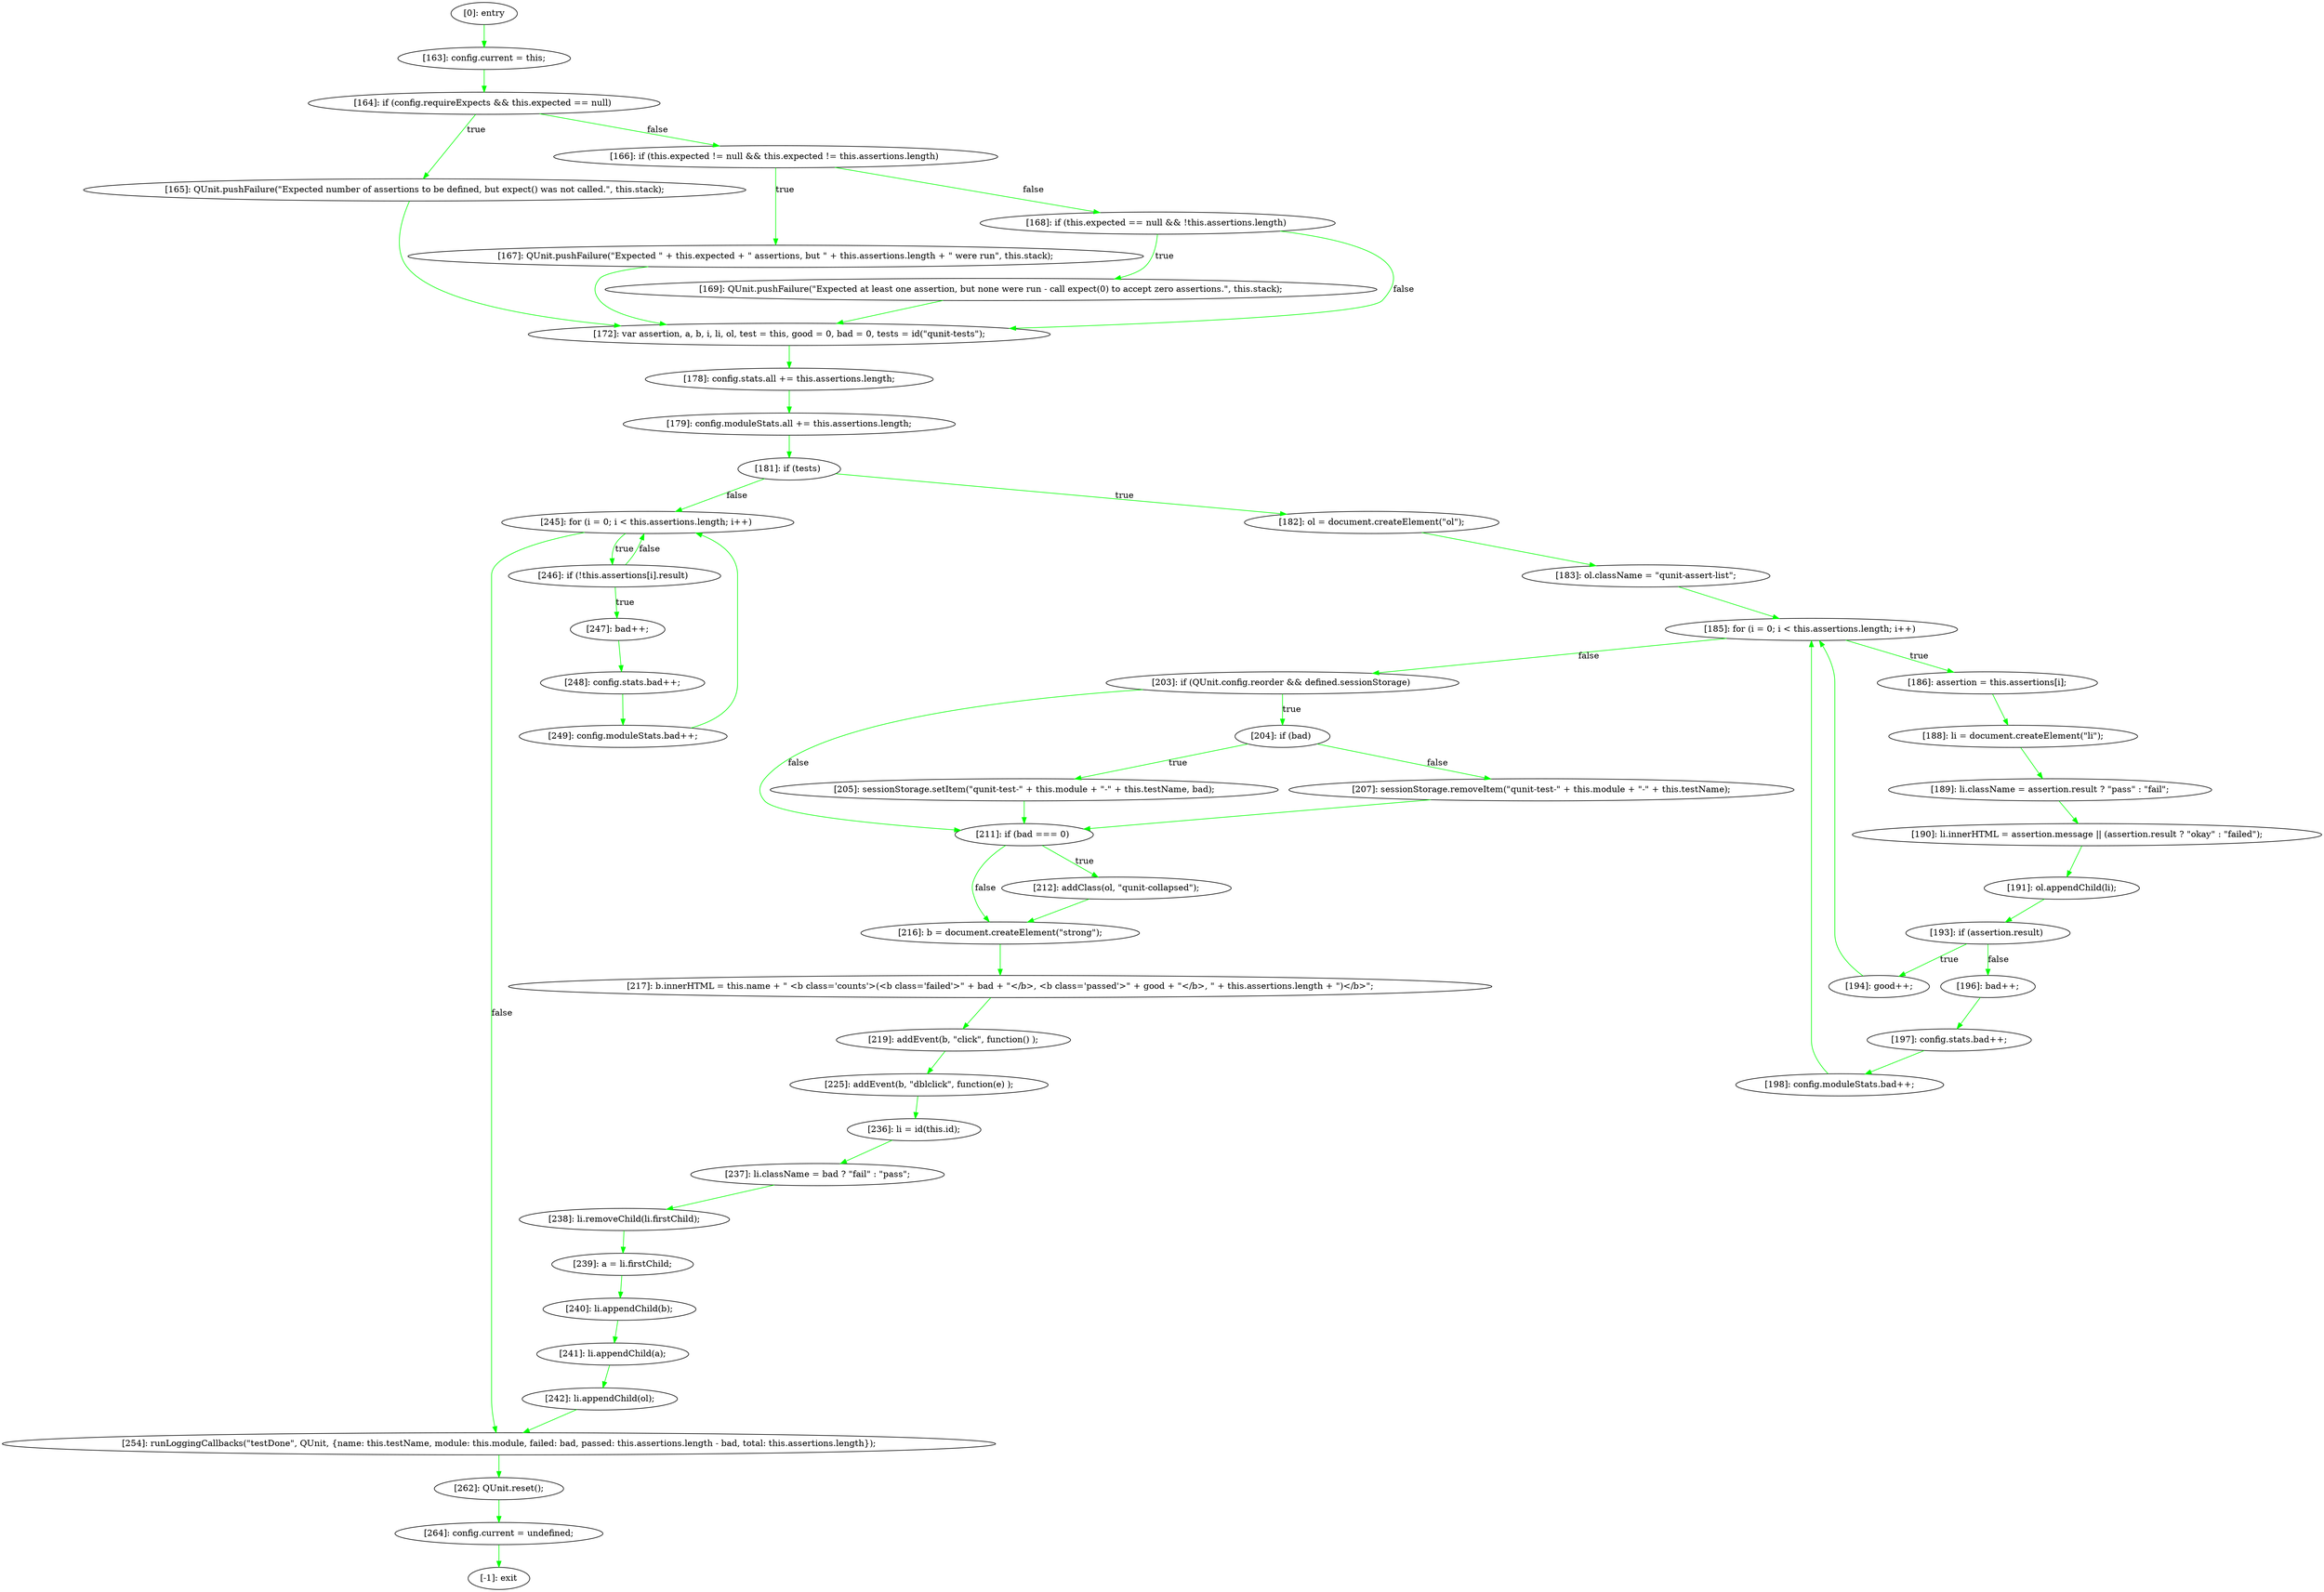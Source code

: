 digraph {
"0" [label="[245]: for (i = 0; i < this.assertions.length; i++) "] 
"1" [label="[196]: bad++;\n"] 
"2" [label="[179]: config.moduleStats.all += this.assertions.length;\n"] 
"3" [label="[249]: config.moduleStats.bad++;\n"] 
"4" [label="[164]: if (config.requireExpects && this.expected == null) "] 
"5" [label="[248]: config.stats.bad++;\n"] 
"6" [label="[225]: addEvent(b, \"dblclick\", function(e) );\n"] 
"7" [label="[190]: li.innerHTML = assertion.message || (assertion.result ? \"okay\" : \"failed\");\n"] 
"8" [label="[205]: sessionStorage.setItem(\"qunit-test-\" + this.module + \"-\" + this.testName, bad);\n"] 
"9" [label="[194]: good++;\n"] 
"10" [label="[217]: b.innerHTML = this.name + \" <b class='counts'>(<b class='failed'>\" + bad + \"</b>, <b class='passed'>\" + good + \"</b>, \" + this.assertions.length + \")</b>\";\n"] 
"11" [label="[-1]: exit"] 
"12" [label="[238]: li.removeChild(li.firstChild);\n"] 
"13" [label="[219]: addEvent(b, \"click\", function() );\n"] 
"14" [label="[168]: if (this.expected == null && !this.assertions.length) "] 
"15" [label="[198]: config.moduleStats.bad++;\n"] 
"16" [label="[211]: if (bad === 0) "] 
"17" [label="[212]: addClass(ol, \"qunit-collapsed\");\n"] 
"18" [label="[188]: li = document.createElement(\"li\");\n"] 
"19" [label="[182]: ol = document.createElement(\"ol\");\n"] 
"20" [label="[216]: b = document.createElement(\"strong\");\n"] 
"21" [label="[193]: if (assertion.result) "] 
"22" [label="[197]: config.stats.bad++;\n"] 
"23" [label="[186]: assertion = this.assertions[i];\n"] 
"24" [label="[207]: sessionStorage.removeItem(\"qunit-test-\" + this.module + \"-\" + this.testName);\n"] 
"25" [label="[185]: for (i = 0; i < this.assertions.length; i++) "] 
"26" [label="[240]: li.appendChild(b);\n"] 
"27" [label="[242]: li.appendChild(ol);\n"] 
"28" [label="[178]: config.stats.all += this.assertions.length;\n"] 
"29" [label="[181]: if (tests) "] 
"30" [label="[246]: if (!this.assertions[i].result) "] 
"31" [label="[169]: QUnit.pushFailure(\"Expected at least one assertion, but none were run - call expect(0) to accept zero assertions.\", this.stack);\n"] 
"32" [label="[247]: bad++;\n"] 
"33" [label="[236]: li = id(this.id);\n"] 
"34" [label="[183]: ol.className = \"qunit-assert-list\";\n"] 
"35" [label="[167]: QUnit.pushFailure(\"Expected \" + this.expected + \" assertions, but \" + this.assertions.length + \" were run\", this.stack);\n"] 
"36" [label="[239]: a = li.firstChild;\n"] 
"37" [label="[264]: config.current = undefined;\n"] 
"38" [label="[165]: QUnit.pushFailure(\"Expected number of assertions to be defined, but expect() was not called.\", this.stack);\n"] 
"39" [label="[166]: if (this.expected != null && this.expected != this.assertions.length) "] 
"40" [label="[189]: li.className = assertion.result ? \"pass\" : \"fail\";\n"] 
"41" [label="[241]: li.appendChild(a);\n"] 
"42" [label="[204]: if (bad) "] 
"43" [label="[237]: li.className = bad ? \"fail\" : \"pass\";\n"] 
"44" [label="[191]: ol.appendChild(li);\n"] 
"45" [label="[163]: config.current = this;\n"] 
"46" [label="[203]: if (QUnit.config.reorder && defined.sessionStorage) "] 
"47" [label="[172]: var assertion, a, b, i, li, ol, test = this, good = 0, bad = 0, tests = id(\"qunit-tests\");\n"] 
"48" [label="[0]: entry"] 
"49" [label="[254]: runLoggingCallbacks(\"testDone\", QUnit, {name: this.testName, module: this.module, failed: bad, passed: this.assertions.length - bad, total: this.assertions.length});\n"] 
"50" [label="[262]: QUnit.reset();\n"] 
"0" -> "49" [label="false" color="green"] 
"0" -> "30" [label="true" color="green"] 
"1" -> "22" [label="" color="green"] 
"2" -> "29" [label="" color="green"] 
"3" -> "0" [label="" color="green"] 
"4" -> "38" [label="true" color="green"] 
"4" -> "39" [label="false" color="green"] 
"5" -> "3" [label="" color="green"] 
"6" -> "33" [label="" color="green"] 
"7" -> "44" [label="" color="green"] 
"8" -> "16" [label="" color="green"] 
"9" -> "25" [label="" color="green"] 
"10" -> "13" [label="" color="green"] 
"12" -> "36" [label="" color="green"] 
"13" -> "6" [label="" color="green"] 
"14" -> "31" [label="true" color="green"] 
"14" -> "47" [label="false" color="green"] 
"15" -> "25" [label="" color="green"] 
"16" -> "17" [label="true" color="green"] 
"16" -> "20" [label="false" color="green"] 
"17" -> "20" [label="" color="green"] 
"18" -> "40" [label="" color="green"] 
"19" -> "34" [label="" color="green"] 
"20" -> "10" [label="" color="green"] 
"21" -> "9" [label="true" color="green"] 
"21" -> "1" [label="false" color="green"] 
"22" -> "15" [label="" color="green"] 
"23" -> "18" [label="" color="green"] 
"24" -> "16" [label="" color="green"] 
"25" -> "46" [label="false" color="green"] 
"25" -> "23" [label="true" color="green"] 
"26" -> "41" [label="" color="green"] 
"27" -> "49" [label="" color="green"] 
"28" -> "2" [label="" color="green"] 
"29" -> "19" [label="true" color="green"] 
"29" -> "0" [label="false" color="green"] 
"30" -> "32" [label="true" color="green"] 
"30" -> "0" [label="false" color="green"] 
"31" -> "47" [label="" color="green"] 
"32" -> "5" [label="" color="green"] 
"33" -> "43" [label="" color="green"] 
"34" -> "25" [label="" color="green"] 
"35" -> "47" [label="" color="green"] 
"36" -> "26" [label="" color="green"] 
"37" -> "11" [label="" color="green"] 
"38" -> "47" [label="" color="green"] 
"39" -> "35" [label="true" color="green"] 
"39" -> "14" [label="false" color="green"] 
"40" -> "7" [label="" color="green"] 
"41" -> "27" [label="" color="green"] 
"42" -> "8" [label="true" color="green"] 
"42" -> "24" [label="false" color="green"] 
"43" -> "12" [label="" color="green"] 
"44" -> "21" [label="" color="green"] 
"45" -> "4" [label="" color="green"] 
"46" -> "42" [label="true" color="green"] 
"46" -> "16" [label="false" color="green"] 
"47" -> "28" [label="" color="green"] 
"48" -> "45" [label="" color="green"] 
"49" -> "50" [label="" color="green"] 
"50" -> "37" [label="" color="green"] 
}
